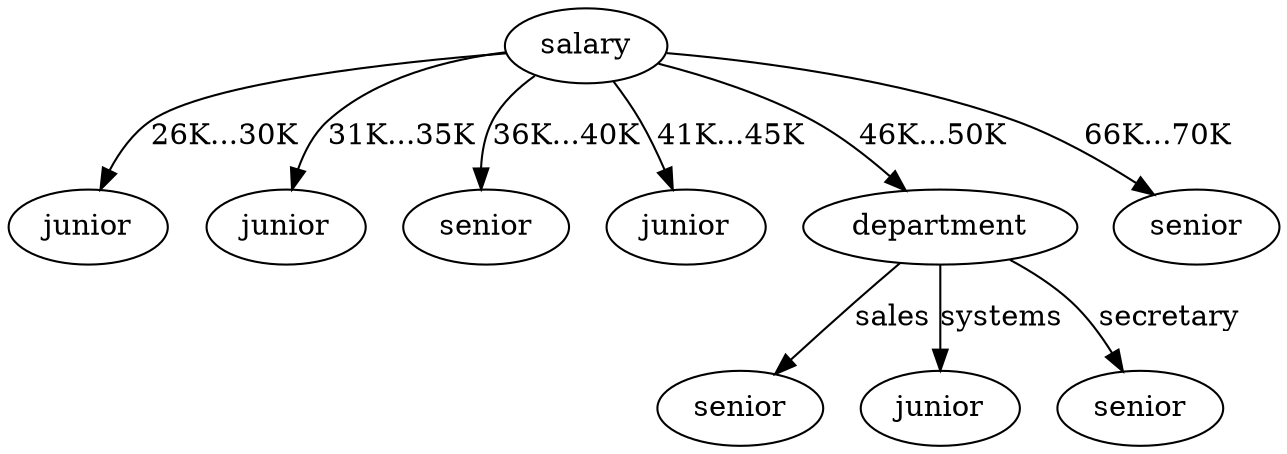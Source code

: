 digraph decisionTree {
	a1 [label="salary"];
	a2 [label="junior"];
	b2 [label="junior"];
	c2 [label="senior"];
	d2 [label="junior"];
	e2 [label="department"];
	f2 [label="senior"];
	a3 [label="senior"];
	b3 [label="junior"];
	c3 [label="senior"];
	
	a1 -> a2 [label="26K...30K"];
	a1 -> b2 [label="31K...35K"];
	a1 -> c2 [label="36K...40K"];
	a1 -> d2 [label="41K...45K"];
	a1 -> e2 [label="46K...50K"];
	a1 -> f2 [label="66K...70K"];
	e2 -> a3 [label="sales"];
	e2 -> b3 [label="systems"];
	e2 -> c3 [label="secretary"];
}